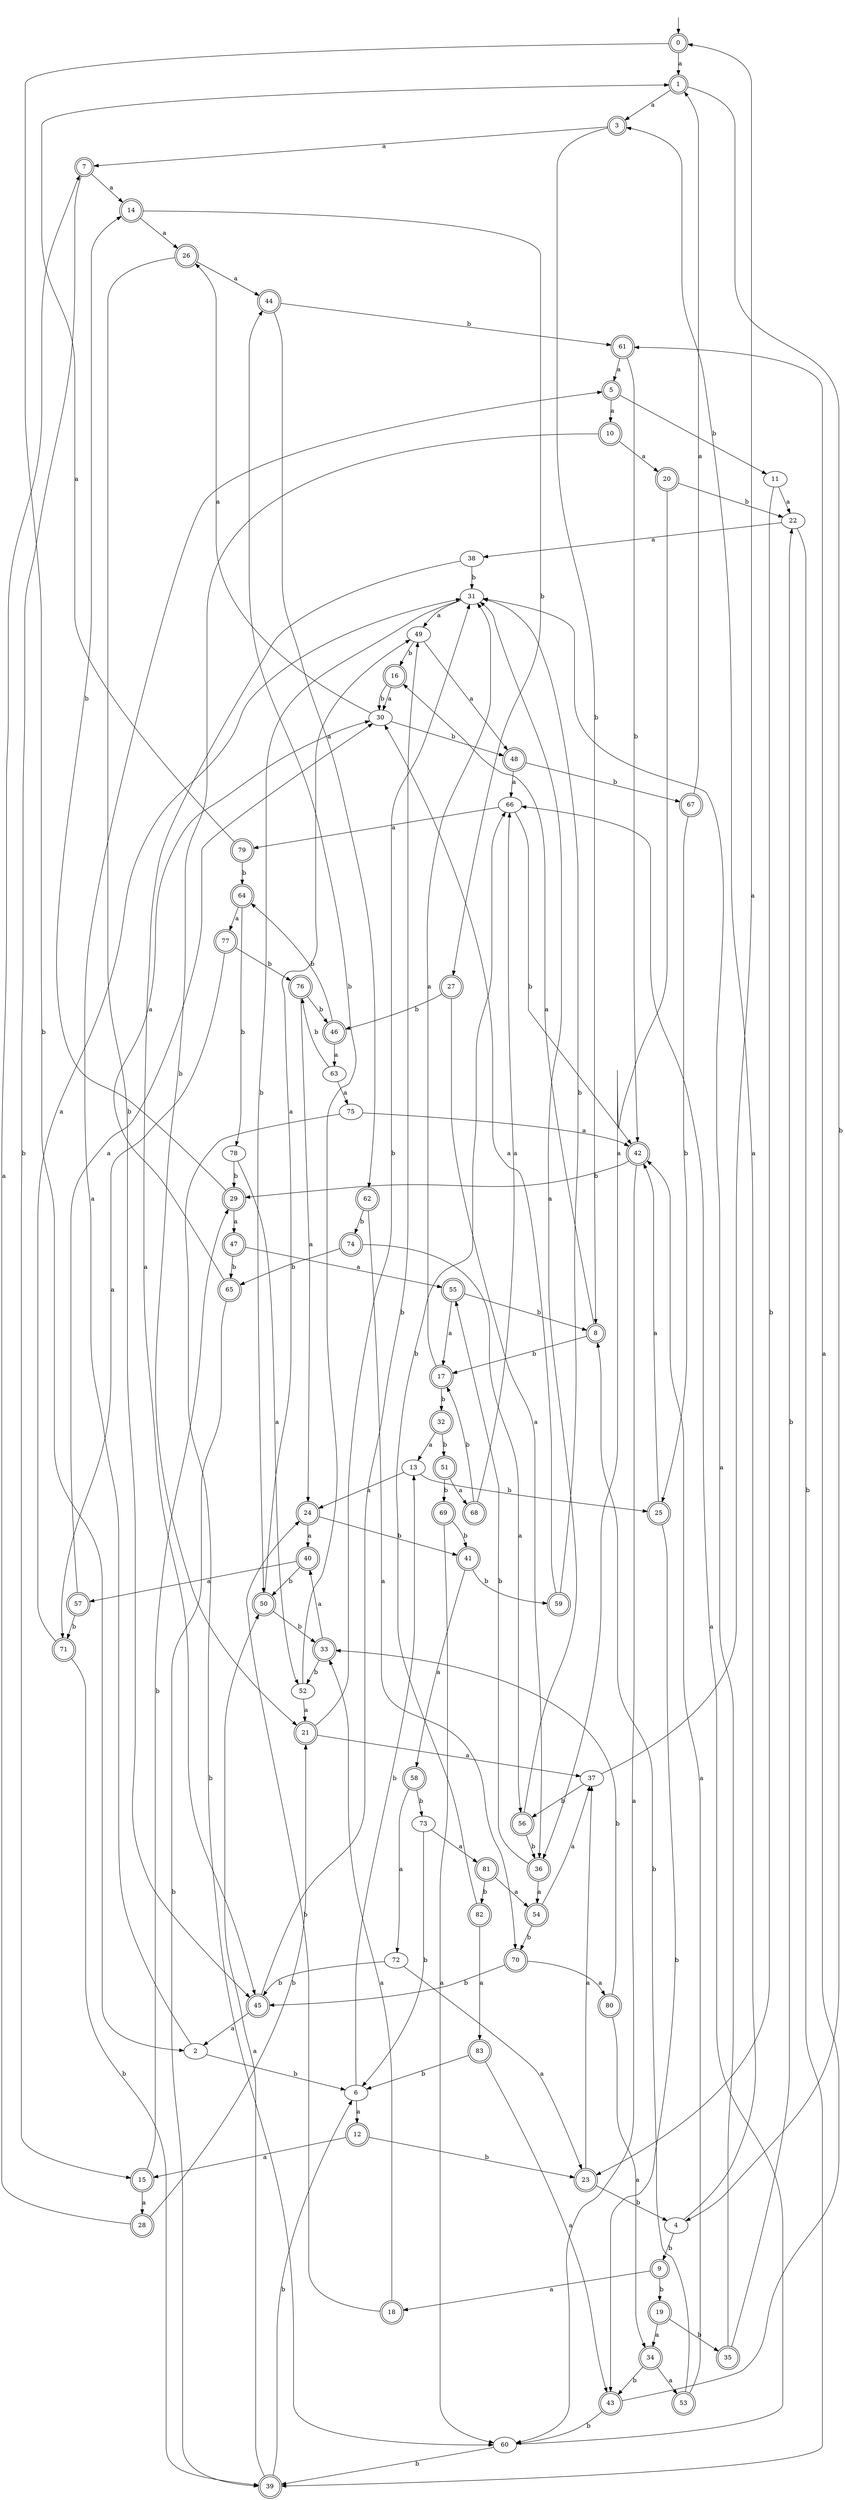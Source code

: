 digraph RandomDFA {
  __start0 [label="", shape=none];
  __start0 -> 0 [label=""];
  0 [shape=circle] [shape=doublecircle]
  0 -> 1 [label="a"]
  0 -> 2 [label="b"]
  1 [shape=doublecircle]
  1 -> 3 [label="a"]
  1 -> 4 [label="b"]
  2
  2 -> 5 [label="a"]
  2 -> 6 [label="b"]
  3 [shape=doublecircle]
  3 -> 7 [label="a"]
  3 -> 8 [label="b"]
  4
  4 -> 3 [label="a"]
  4 -> 9 [label="b"]
  5 [shape=doublecircle]
  5 -> 10 [label="a"]
  5 -> 11 [label="b"]
  6
  6 -> 12 [label="a"]
  6 -> 13 [label="b"]
  7 [shape=doublecircle]
  7 -> 14 [label="a"]
  7 -> 15 [label="b"]
  8 [shape=doublecircle]
  8 -> 16 [label="a"]
  8 -> 17 [label="b"]
  9 [shape=doublecircle]
  9 -> 18 [label="a"]
  9 -> 19 [label="b"]
  10 [shape=doublecircle]
  10 -> 20 [label="a"]
  10 -> 21 [label="b"]
  11
  11 -> 22 [label="a"]
  11 -> 23 [label="b"]
  12 [shape=doublecircle]
  12 -> 15 [label="a"]
  12 -> 23 [label="b"]
  13
  13 -> 24 [label="a"]
  13 -> 25 [label="b"]
  14 [shape=doublecircle]
  14 -> 26 [label="a"]
  14 -> 27 [label="b"]
  15 [shape=doublecircle]
  15 -> 28 [label="a"]
  15 -> 29 [label="b"]
  16 [shape=doublecircle]
  16 -> 30 [label="a"]
  16 -> 30 [label="b"]
  17 [shape=doublecircle]
  17 -> 31 [label="a"]
  17 -> 32 [label="b"]
  18 [shape=doublecircle]
  18 -> 33 [label="a"]
  18 -> 24 [label="b"]
  19 [shape=doublecircle]
  19 -> 34 [label="a"]
  19 -> 35 [label="b"]
  20 [shape=doublecircle]
  20 -> 36 [label="a"]
  20 -> 22 [label="b"]
  21 [shape=doublecircle]
  21 -> 37 [label="a"]
  21 -> 31 [label="b"]
  22
  22 -> 38 [label="a"]
  22 -> 39 [label="b"]
  23 [shape=doublecircle]
  23 -> 37 [label="a"]
  23 -> 4 [label="b"]
  24 [shape=doublecircle]
  24 -> 40 [label="a"]
  24 -> 41 [label="b"]
  25 [shape=doublecircle]
  25 -> 42 [label="a"]
  25 -> 43 [label="b"]
  26 [shape=doublecircle]
  26 -> 44 [label="a"]
  26 -> 45 [label="b"]
  27 [shape=doublecircle]
  27 -> 36 [label="a"]
  27 -> 46 [label="b"]
  28 [shape=doublecircle]
  28 -> 7 [label="a"]
  28 -> 21 [label="b"]
  29 [shape=doublecircle]
  29 -> 47 [label="a"]
  29 -> 14 [label="b"]
  30
  30 -> 26 [label="a"]
  30 -> 48 [label="b"]
  31
  31 -> 49 [label="a"]
  31 -> 50 [label="b"]
  32 [shape=doublecircle]
  32 -> 13 [label="a"]
  32 -> 51 [label="b"]
  33 [shape=doublecircle]
  33 -> 40 [label="a"]
  33 -> 52 [label="b"]
  34 [shape=doublecircle]
  34 -> 53 [label="a"]
  34 -> 43 [label="b"]
  35 [shape=doublecircle]
  35 -> 31 [label="a"]
  35 -> 22 [label="b"]
  36 [shape=doublecircle]
  36 -> 54 [label="a"]
  36 -> 55 [label="b"]
  37
  37 -> 0 [label="a"]
  37 -> 56 [label="b"]
  38
  38 -> 45 [label="a"]
  38 -> 31 [label="b"]
  39 [shape=doublecircle]
  39 -> 50 [label="a"]
  39 -> 6 [label="b"]
  40 [shape=doublecircle]
  40 -> 57 [label="a"]
  40 -> 50 [label="b"]
  41 [shape=doublecircle]
  41 -> 58 [label="a"]
  41 -> 59 [label="b"]
  42 [shape=doublecircle]
  42 -> 60 [label="a"]
  42 -> 29 [label="b"]
  43 [shape=doublecircle]
  43 -> 61 [label="a"]
  43 -> 60 [label="b"]
  44 [shape=doublecircle]
  44 -> 62 [label="a"]
  44 -> 61 [label="b"]
  45 [shape=doublecircle]
  45 -> 2 [label="a"]
  45 -> 49 [label="b"]
  46 [shape=doublecircle]
  46 -> 63 [label="a"]
  46 -> 64 [label="b"]
  47 [shape=doublecircle]
  47 -> 55 [label="a"]
  47 -> 65 [label="b"]
  48 [shape=doublecircle]
  48 -> 66 [label="a"]
  48 -> 67 [label="b"]
  49
  49 -> 48 [label="a"]
  49 -> 16 [label="b"]
  50 [shape=doublecircle]
  50 -> 49 [label="a"]
  50 -> 33 [label="b"]
  51 [shape=doublecircle]
  51 -> 68 [label="a"]
  51 -> 69 [label="b"]
  52
  52 -> 21 [label="a"]
  52 -> 44 [label="b"]
  53 [shape=doublecircle]
  53 -> 42 [label="a"]
  53 -> 8 [label="b"]
  54 [shape=doublecircle]
  54 -> 37 [label="a"]
  54 -> 70 [label="b"]
  55 [shape=doublecircle]
  55 -> 17 [label="a"]
  55 -> 8 [label="b"]
  56 [shape=doublecircle]
  56 -> 31 [label="a"]
  56 -> 36 [label="b"]
  57 [shape=doublecircle]
  57 -> 30 [label="a"]
  57 -> 71 [label="b"]
  58 [shape=doublecircle]
  58 -> 72 [label="a"]
  58 -> 73 [label="b"]
  59 [shape=doublecircle]
  59 -> 30 [label="a"]
  59 -> 31 [label="b"]
  60
  60 -> 66 [label="a"]
  60 -> 39 [label="b"]
  61 [shape=doublecircle]
  61 -> 5 [label="a"]
  61 -> 42 [label="b"]
  62 [shape=doublecircle]
  62 -> 70 [label="a"]
  62 -> 74 [label="b"]
  63
  63 -> 75 [label="a"]
  63 -> 76 [label="b"]
  64 [shape=doublecircle]
  64 -> 77 [label="a"]
  64 -> 78 [label="b"]
  65 [shape=doublecircle]
  65 -> 30 [label="a"]
  65 -> 39 [label="b"]
  66
  66 -> 79 [label="a"]
  66 -> 42 [label="b"]
  67 [shape=doublecircle]
  67 -> 1 [label="a"]
  67 -> 25 [label="b"]
  68 [shape=doublecircle]
  68 -> 66 [label="a"]
  68 -> 17 [label="b"]
  69 [shape=doublecircle]
  69 -> 60 [label="a"]
  69 -> 41 [label="b"]
  70 [shape=doublecircle]
  70 -> 80 [label="a"]
  70 -> 45 [label="b"]
  71 [shape=doublecircle]
  71 -> 31 [label="a"]
  71 -> 39 [label="b"]
  72
  72 -> 23 [label="a"]
  72 -> 45 [label="b"]
  73
  73 -> 81 [label="a"]
  73 -> 6 [label="b"]
  74 [shape=doublecircle]
  74 -> 56 [label="a"]
  74 -> 65 [label="b"]
  75
  75 -> 42 [label="a"]
  75 -> 60 [label="b"]
  76 [shape=doublecircle]
  76 -> 24 [label="a"]
  76 -> 46 [label="b"]
  77 [shape=doublecircle]
  77 -> 71 [label="a"]
  77 -> 76 [label="b"]
  78
  78 -> 52 [label="a"]
  78 -> 29 [label="b"]
  79 [shape=doublecircle]
  79 -> 1 [label="a"]
  79 -> 64 [label="b"]
  80 [shape=doublecircle]
  80 -> 34 [label="a"]
  80 -> 33 [label="b"]
  81 [shape=doublecircle]
  81 -> 54 [label="a"]
  81 -> 82 [label="b"]
  82 [shape=doublecircle]
  82 -> 83 [label="a"]
  82 -> 66 [label="b"]
  83 [shape=doublecircle]
  83 -> 43 [label="a"]
  83 -> 6 [label="b"]
}
